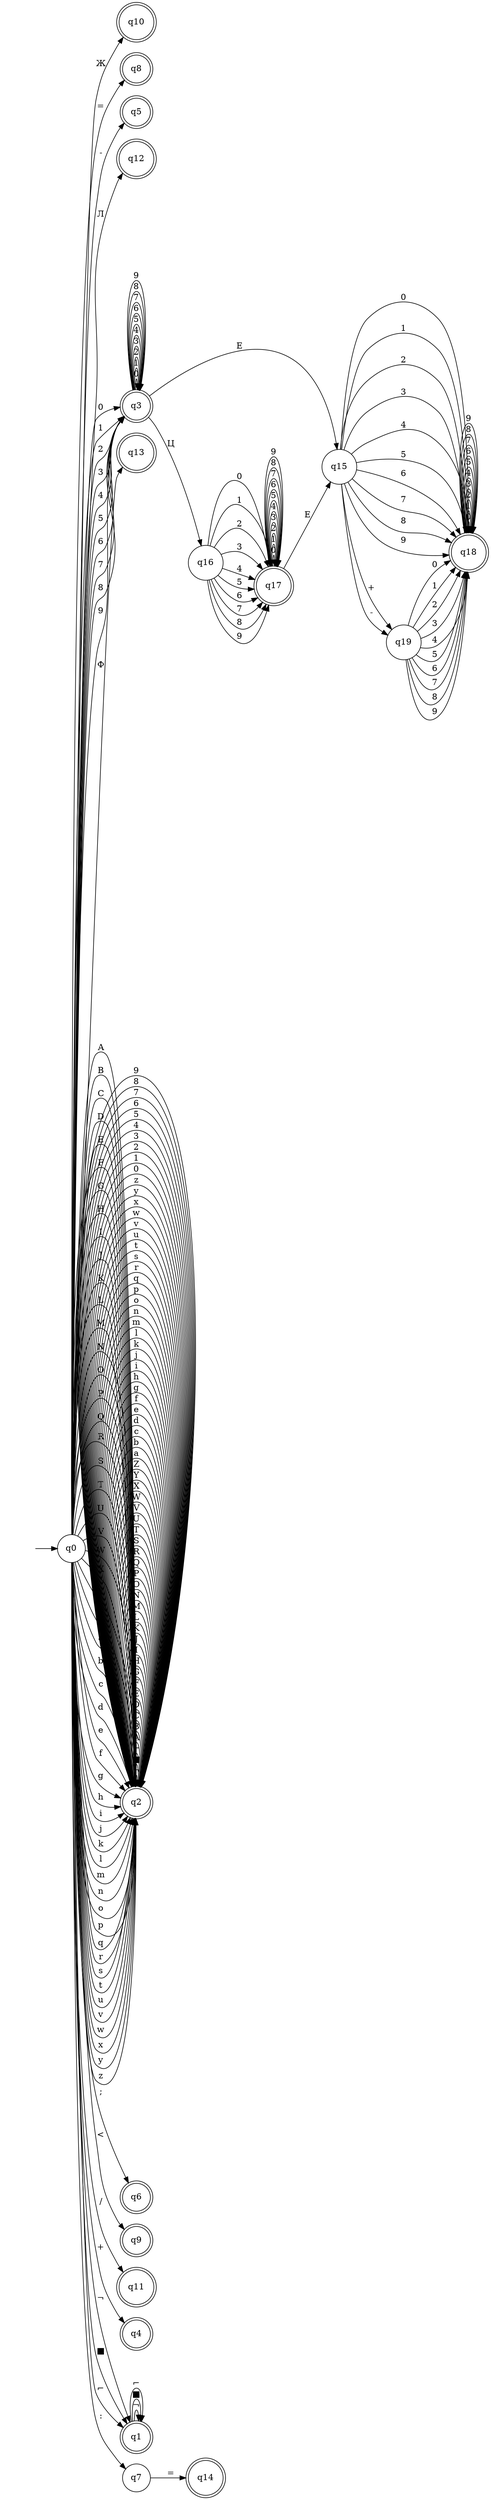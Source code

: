 digraph "DFA DIRECT - YALEX" {
	graph [rankdir=LR]
	"" [label="" shape=plaintext]
	q10 [label=q10 shape=doublecircle]
	q8 [label=q8 shape=doublecircle]
	q18 [label=q18 shape=doublecircle]
	q5 [label=q5 shape=doublecircle]
	q12 [label=q12 shape=doublecircle]
	q3 [label=q3 shape=doublecircle]
	q13 [label=q13 shape=doublecircle]
	q14 [label=q14 shape=doublecircle]
	q17 [label=q17 shape=doublecircle]
	q2 [label=q2 shape=doublecircle]
	q6 [label=q6 shape=doublecircle]
	q9 [label=q9 shape=doublecircle]
	q11 [label=q11 shape=doublecircle]
	q4 [label=q4 shape=doublecircle]
	q1 [label=q1 shape=doublecircle]
	q7 [label=q7 shape=circle]
	q15 [label=q15 shape=circle]
	q19 [label=q19 shape=circle]
	q16 [label=q16 shape=circle]
	q0 [label=q0 shape=circle]
	"" -> q0 [label=""]
	q0 -> q1 [label="¬"]
	q0 -> q1 [label="■"]
	q0 -> q1 [label="⌐"]
	q0 -> q2 [label=A]
	q0 -> q2 [label=B]
	q0 -> q2 [label=C]
	q0 -> q2 [label=D]
	q0 -> q2 [label=E]
	q0 -> q2 [label=F]
	q0 -> q2 [label=G]
	q0 -> q2 [label=H]
	q0 -> q2 [label=I]
	q0 -> q2 [label=J]
	q0 -> q2 [label=K]
	q0 -> q2 [label=L]
	q0 -> q2 [label=M]
	q0 -> q2 [label=N]
	q0 -> q2 [label=O]
	q0 -> q2 [label=P]
	q0 -> q2 [label=Q]
	q0 -> q2 [label=R]
	q0 -> q2 [label=S]
	q0 -> q2 [label=T]
	q0 -> q2 [label=U]
	q0 -> q2 [label=V]
	q0 -> q2 [label=W]
	q0 -> q2 [label=X]
	q0 -> q2 [label=Y]
	q0 -> q2 [label=Z]
	q0 -> q2 [label=a]
	q0 -> q2 [label=b]
	q0 -> q2 [label=c]
	q0 -> q2 [label=d]
	q0 -> q2 [label=e]
	q0 -> q2 [label=f]
	q0 -> q2 [label=g]
	q0 -> q2 [label=h]
	q0 -> q2 [label=i]
	q0 -> q2 [label=j]
	q0 -> q2 [label=k]
	q0 -> q2 [label=l]
	q0 -> q2 [label=m]
	q0 -> q2 [label=n]
	q0 -> q2 [label=o]
	q0 -> q2 [label=p]
	q0 -> q2 [label=q]
	q0 -> q2 [label=r]
	q0 -> q2 [label=s]
	q0 -> q2 [label=t]
	q0 -> q2 [label=u]
	q0 -> q2 [label=v]
	q0 -> q2 [label=w]
	q0 -> q2 [label=x]
	q0 -> q2 [label=y]
	q0 -> q2 [label=z]
	q0 -> q3 [label=0]
	q0 -> q3 [label=1]
	q0 -> q3 [label=2]
	q0 -> q3 [label=3]
	q0 -> q3 [label=4]
	q0 -> q3 [label=5]
	q0 -> q3 [label=6]
	q0 -> q3 [label=7]
	q0 -> q3 [label=8]
	q0 -> q3 [label=9]
	q0 -> q4 [label="+"]
	q0 -> q5 [label="-"]
	q0 -> q6 [label=";"]
	q0 -> q7 [label=":"]
	q0 -> q8 [label="="]
	q0 -> q9 [label="<"]
	q0 -> q10 [label="Ж"]
	q0 -> q11 [label="/"]
	q0 -> q12 [label="Л"]
	q0 -> q13 [label="Ф"]
	q7 -> q14 [label="="]
	q3 -> q15 [label=E]
	q3 -> q3 [label=0]
	q3 -> q3 [label=1]
	q3 -> q3 [label=2]
	q3 -> q3 [label=3]
	q3 -> q3 [label=4]
	q3 -> q3 [label=5]
	q3 -> q3 [label=6]
	q3 -> q3 [label=7]
	q3 -> q3 [label=8]
	q3 -> q3 [label=9]
	q3 -> q16 [label="Ц"]
	q16 -> q17 [label=0]
	q16 -> q17 [label=1]
	q16 -> q17 [label=2]
	q16 -> q17 [label=3]
	q16 -> q17 [label=4]
	q16 -> q17 [label=5]
	q16 -> q17 [label=6]
	q16 -> q17 [label=7]
	q16 -> q17 [label=8]
	q16 -> q17 [label=9]
	q17 -> q15 [label=E]
	q17 -> q17 [label=0]
	q17 -> q17 [label=1]
	q17 -> q17 [label=2]
	q17 -> q17 [label=3]
	q17 -> q17 [label=4]
	q17 -> q17 [label=5]
	q17 -> q17 [label=6]
	q17 -> q17 [label=7]
	q17 -> q17 [label=8]
	q17 -> q17 [label=9]
	q15 -> q18 [label=0]
	q15 -> q18 [label=1]
	q15 -> q18 [label=2]
	q15 -> q18 [label=3]
	q15 -> q18 [label=4]
	q15 -> q18 [label=5]
	q15 -> q18 [label=6]
	q15 -> q18 [label=7]
	q15 -> q18 [label=8]
	q15 -> q18 [label=9]
	q15 -> q19 [label="+"]
	q15 -> q19 [label="-"]
	q19 -> q18 [label=0]
	q19 -> q18 [label=1]
	q19 -> q18 [label=2]
	q19 -> q18 [label=3]
	q19 -> q18 [label=4]
	q19 -> q18 [label=5]
	q19 -> q18 [label=6]
	q19 -> q18 [label=7]
	q19 -> q18 [label=8]
	q19 -> q18 [label=9]
	q18 -> q18 [label=0]
	q18 -> q18 [label=1]
	q18 -> q18 [label=2]
	q18 -> q18 [label=3]
	q18 -> q18 [label=4]
	q18 -> q18 [label=5]
	q18 -> q18 [label=6]
	q18 -> q18 [label=7]
	q18 -> q18 [label=8]
	q18 -> q18 [label=9]
	q2 -> q2 [label="¬"]
	q2 -> q2 [label="■"]
	q2 -> q2 [label="⌐"]
	q2 -> q2 [label=A]
	q2 -> q2 [label=B]
	q2 -> q2 [label=C]
	q2 -> q2 [label=D]
	q2 -> q2 [label=E]
	q2 -> q2 [label=F]
	q2 -> q2 [label=G]
	q2 -> q2 [label=H]
	q2 -> q2 [label=I]
	q2 -> q2 [label=J]
	q2 -> q2 [label=K]
	q2 -> q2 [label=L]
	q2 -> q2 [label=M]
	q2 -> q2 [label=N]
	q2 -> q2 [label=O]
	q2 -> q2 [label=P]
	q2 -> q2 [label=Q]
	q2 -> q2 [label=R]
	q2 -> q2 [label=S]
	q2 -> q2 [label=T]
	q2 -> q2 [label=U]
	q2 -> q2 [label=V]
	q2 -> q2 [label=W]
	q2 -> q2 [label=X]
	q2 -> q2 [label=Y]
	q2 -> q2 [label=Z]
	q2 -> q2 [label=a]
	q2 -> q2 [label=b]
	q2 -> q2 [label=c]
	q2 -> q2 [label=d]
	q2 -> q2 [label=e]
	q2 -> q2 [label=f]
	q2 -> q2 [label=g]
	q2 -> q2 [label=h]
	q2 -> q2 [label=i]
	q2 -> q2 [label=j]
	q2 -> q2 [label=k]
	q2 -> q2 [label=l]
	q2 -> q2 [label=m]
	q2 -> q2 [label=n]
	q2 -> q2 [label=o]
	q2 -> q2 [label=p]
	q2 -> q2 [label=q]
	q2 -> q2 [label=r]
	q2 -> q2 [label=s]
	q2 -> q2 [label=t]
	q2 -> q2 [label=u]
	q2 -> q2 [label=v]
	q2 -> q2 [label=w]
	q2 -> q2 [label=x]
	q2 -> q2 [label=y]
	q2 -> q2 [label=z]
	q2 -> q2 [label=0]
	q2 -> q2 [label=1]
	q2 -> q2 [label=2]
	q2 -> q2 [label=3]
	q2 -> q2 [label=4]
	q2 -> q2 [label=5]
	q2 -> q2 [label=6]
	q2 -> q2 [label=7]
	q2 -> q2 [label=8]
	q2 -> q2 [label=9]
	q1 -> q1 [label="¬"]
	q1 -> q1 [label="■"]
	q1 -> q1 [label="⌐"]
}
